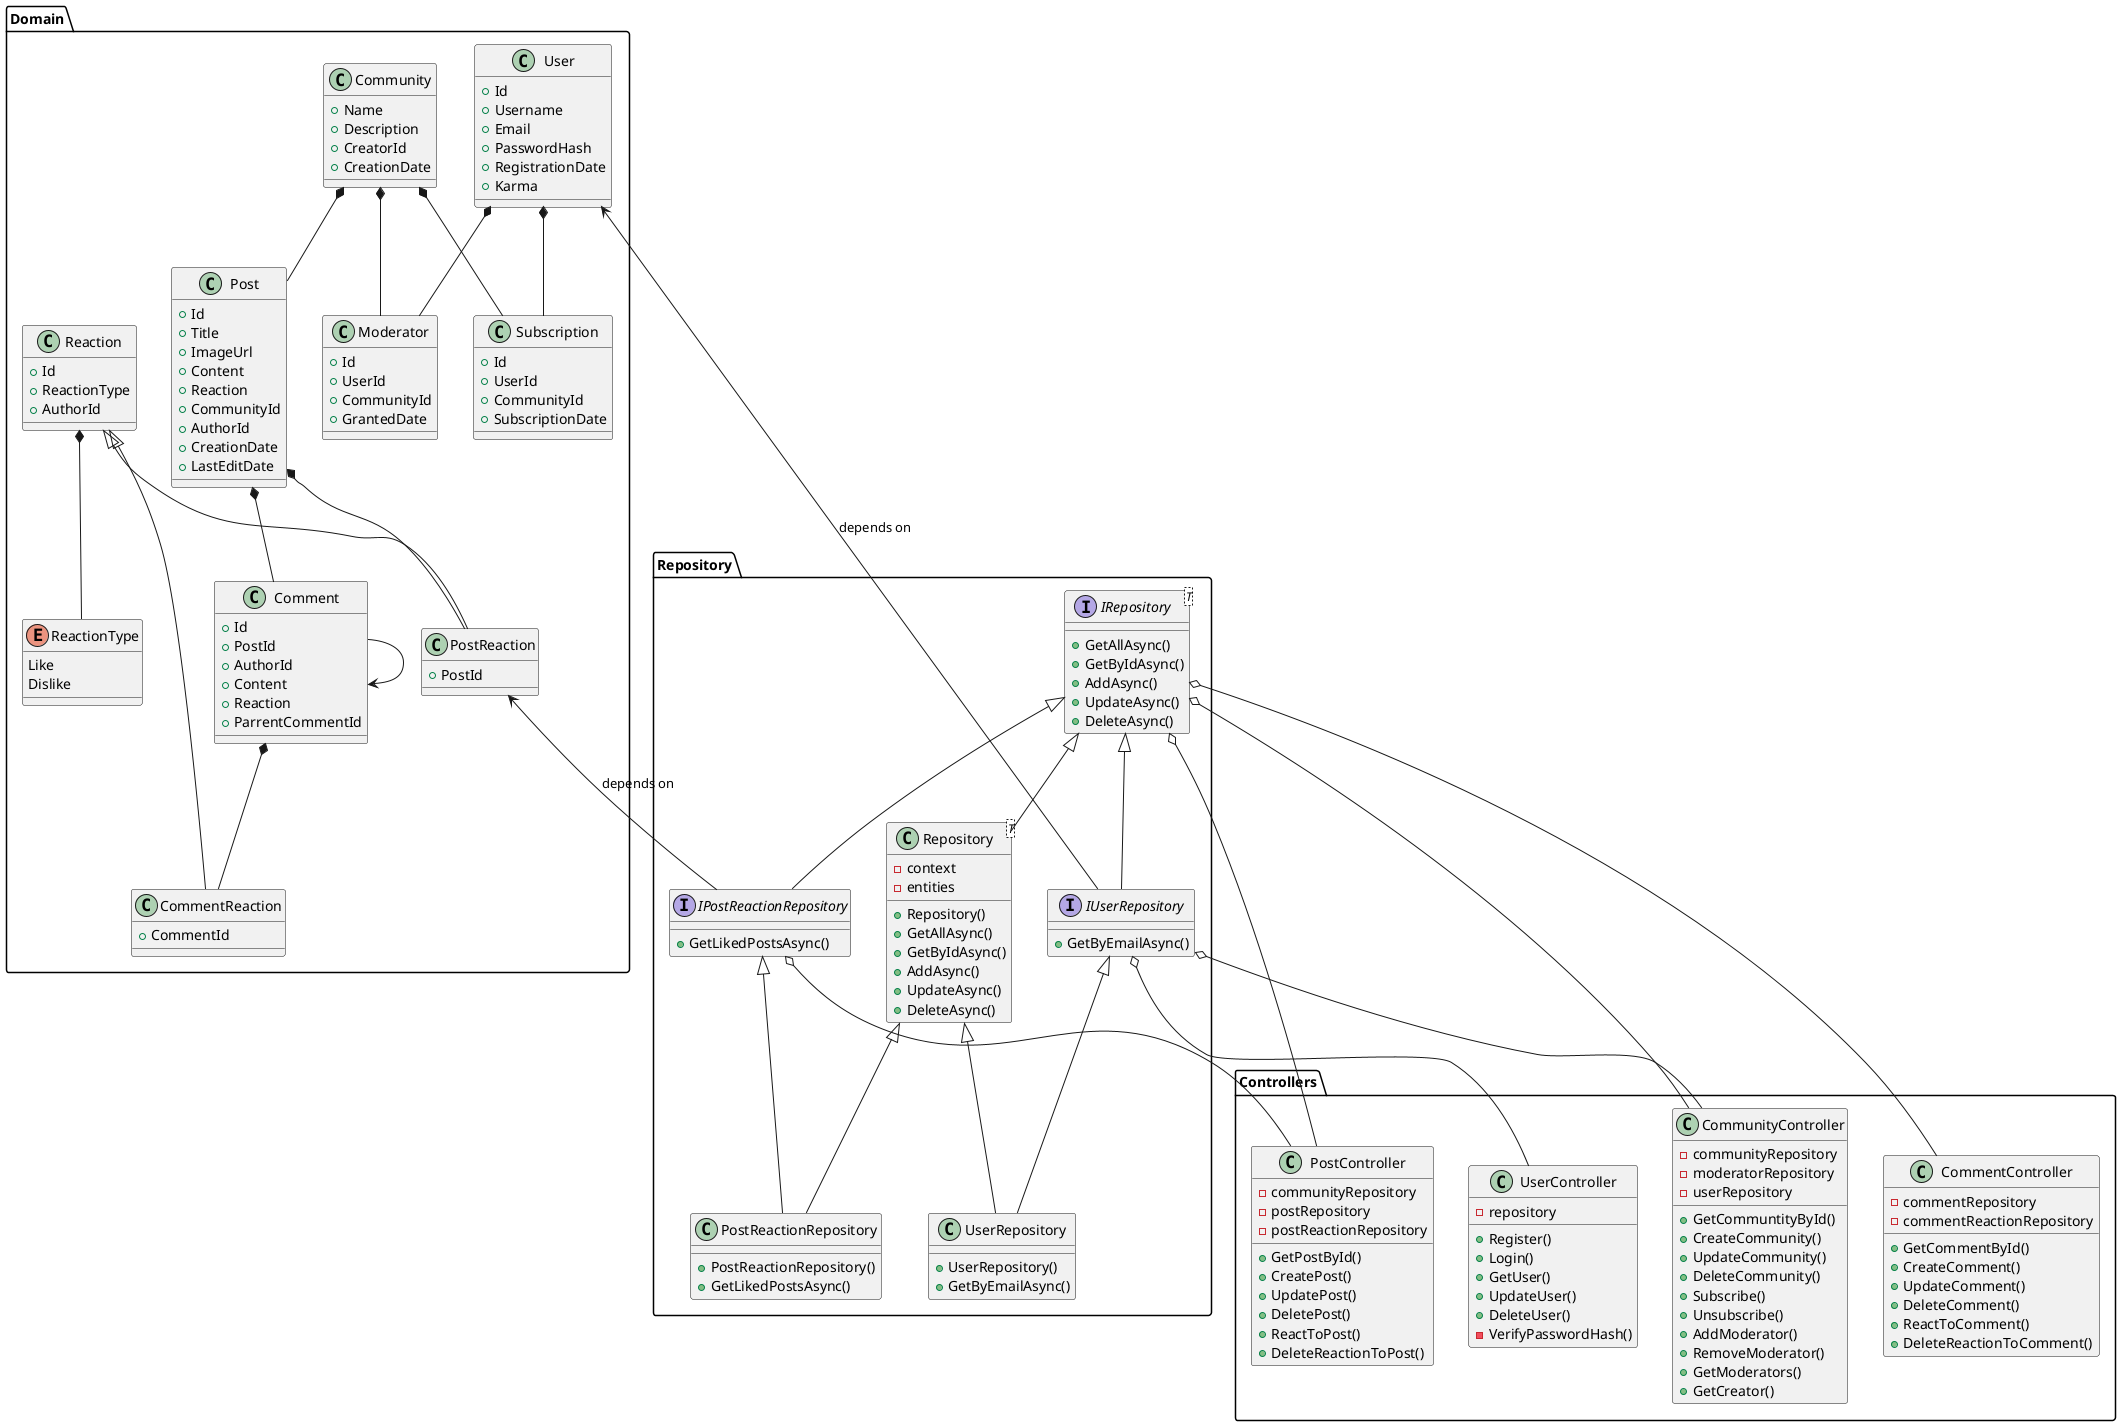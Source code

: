 @startuml

package Domain {
    class User{
        + Id
        + Username
        + Email
        + PasswordHash
        + RegistrationDate
        + Karma
    }
    
    class Comment{
        + Id
        + PostId
        + AuthorId
        + Content
        + Reaction
        + ParrentCommentId
    }
    
    class Post{
        + Id
        + Title
        + ImageUrl
        + Content
        + Reaction
        + CommunityId
        + AuthorId
        + CreationDate
        + LastEditDate
    }
    
    class Community {
        + Name
        + Description
        + CreatorId
        + CreationDate
    }
    
    class Reaction {
        + Id
        + ReactionType
        + AuthorId
    }
    
    class PostReaction {
        + PostId
    }
    
    class CommentReaction {
        + CommentId
    }
    
    enum ReactionType{
        Like
        Dislike
    }
    
    class Subscription {
        + Id
        + UserId
        + CommunityId
        + SubscriptionDate
    }
    
    class Moderator {
        + Id
        + UserId
        + CommunityId
        + GrantedDate
    }
    
    'Relations'
    Community *-- Post
    Community *-- Subscription
    Community *-- Moderator
    
    User *-- Subscription
    User *-- Moderator
    
    Post *-- Comment
    Post *-- PostReaction
    
    Comment *-- CommentReaction
    Comment --> Comment
    
    Reaction <|-- CommentReaction
    Reaction <|-- PostReaction
    Reaction *-- ReactionType
}

package Repository {
    interface IRepository<T>{
        + GetAllAsync()
        + GetByIdAsync()
        + AddAsync()
        + UpdateAsync()
        + DeleteAsync()
    }
    
    interface IUserRepository{
        + GetByEmailAsync()
    }
    
    interface IPostReactionRepository {
        + GetLikedPostsAsync()
    }
    
    class Repository<T>{
        - context
        - entities
        + Repository()
        + GetAllAsync()
        + GetByIdAsync()
        + AddAsync()
        + UpdateAsync()
        + DeleteAsync()
    }
    
    class UserRepository{
        + UserRepository()
        + GetByEmailAsync()
    }
    
    class PostReactionRepository {
        + PostReactionRepository()
        + GetLikedPostsAsync()
    }
    
    IRepository <|-- IPostReactionRepository
    IRepository <|-- IUserRepository
    IRepository <|-- Repository
    
    Repository <|-- UserRepository
    Repository <|-- PostReactionRepository
    
    IUserRepository <|-- UserRepository
    User <--IUserRepository : "depends on"
    
    IPostReactionRepository <|-- PostReactionRepository
    PostReaction <-- IPostReactionRepository : "depends on"
}

package Controllers{
    class UserController{
        - repository
        + Register()
        + Login()
        + GetUser()
        + UpdateUser()
        + DeleteUser()
        - VerifyPasswordHash()
    }
    
     class CommentController{
        - commentRepository
        - commentReactionRepository
        + GetCommentById()
        + CreateComment()
        + UpdateComment()
        + DeleteComment()
        + ReactToComment()
        + DeleteReactionToComment()
    }
    
    class PostController {
        - communityRepository
        - postRepository
        - postReactionRepository
        + GetPostById()
        + CreatePost()
        + UpdatePost()
        + DeletePost()
        + ReactToPost()
        + DeleteReactionToPost()
    }
    
    class CommunityController {
        - communityRepository
        - moderatorRepository
        - userRepository
        + GetCommuntityById()
        + CreateCommunity()
        + UpdateCommunity()
        + DeleteCommunity()
        + Subscribe()
        + Unsubscribe()
        + AddModerator()
        + RemoveModerator()
        + GetModerators()
        + GetCreator()
    }
    
    IPostReactionRepository o-- PostController
    
    IUserRepository o-- UserController
    IUserRepository o-- CommunityController
    
    IRepository o-- CommentController
    IRepository o-- PostController
    IRepository o-- CommunityController
}

@enduml
